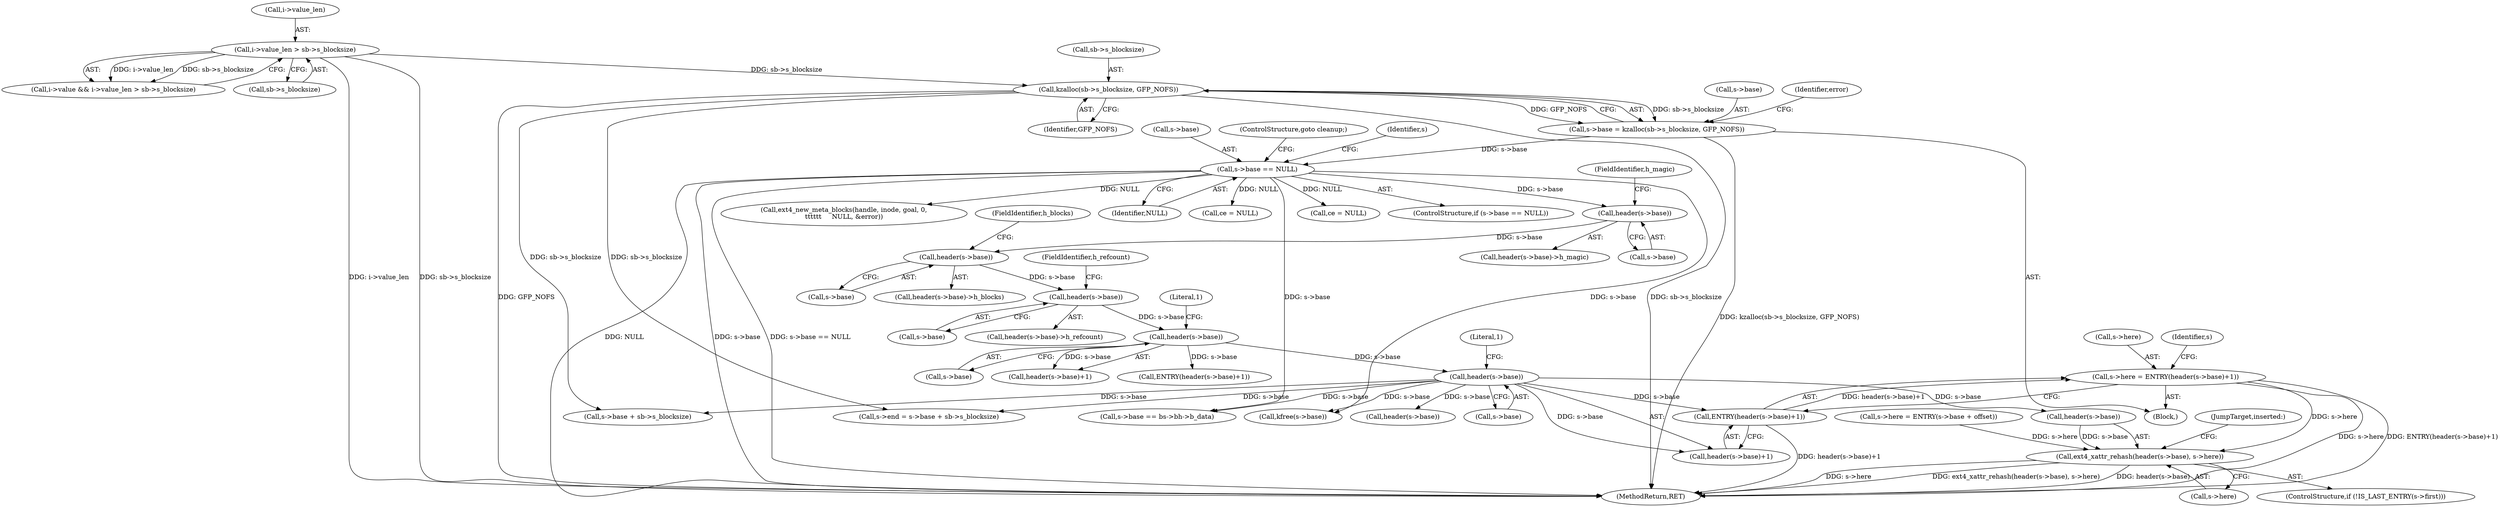 digraph "0_linux_82939d7999dfc1f1998c4b1c12e2f19edbdff272_3@pointer" {
"1000437" [label="(Call,s->here = ENTRY(header(s->base)+1))"];
"1000441" [label="(Call,ENTRY(header(s->base)+1))"];
"1000443" [label="(Call,header(s->base))"];
"1000432" [label="(Call,header(s->base))"];
"1000419" [label="(Call,header(s->base))"];
"1000410" [label="(Call,header(s->base))"];
"1000401" [label="(Call,header(s->base))"];
"1000393" [label="(Call,s->base == NULL)"];
"1000379" [label="(Call,s->base = kzalloc(sb->s_blocksize, GFP_NOFS))"];
"1000383" [label="(Call,kzalloc(sb->s_blocksize, GFP_NOFS))"];
"1000153" [label="(Call,i->value_len > sb->s_blocksize)"];
"1000479" [label="(Call,ext4_xattr_rehash(header(s->base), s->here))"];
"1000418" [label="(Call,header(s->base)->h_refcount)"];
"1000154" [label="(Call,i->value_len)"];
"1000479" [label="(Call,ext4_xattr_rehash(header(s->base), s->here))"];
"1000379" [label="(Call,s->base = kzalloc(sb->s_blocksize, GFP_NOFS))"];
"1000447" [label="(Literal,1)"];
"1000448" [label="(Call,s->end = s->base + sb->s_blocksize)"];
"1000438" [label="(Call,s->here)"];
"1000443" [label="(Call,header(s->base))"];
"1000414" [label="(FieldIdentifier,h_blocks)"];
"1000450" [label="(Identifier,s)"];
"1000380" [label="(Call,s->base)"];
"1000401" [label="(Call,header(s->base))"];
"1000499" [label="(Call,header(s->base))"];
"1000387" [label="(Identifier,GFP_NOFS)"];
"1000149" [label="(Call,i->value && i->value_len > sb->s_blocksize)"];
"1000441" [label="(Call,ENTRY(header(s->base)+1))"];
"1000402" [label="(Call,s->base)"];
"1000657" [label="(Call,ext4_new_meta_blocks(handle, inode, goal, 0,\n\t\t\t\t\t\t     NULL, &error))"];
"1000394" [label="(Call,s->base)"];
"1000409" [label="(Call,header(s->base)->h_blocks)"];
"1000432" [label="(Call,header(s->base))"];
"1000398" [label="(ControlStructure,goto cleanup;)"];
"1000397" [label="(Identifier,NULL)"];
"1000419" [label="(Call,header(s->base))"];
"1000793" [label="(Call,s->base == bs->bh->b_data)"];
"1000433" [label="(Call,s->base)"];
"1000389" [label="(Identifier,error)"];
"1000354" [label="(Call,s->here = ENTRY(s->base + offset))"];
"1000825" [label="(MethodReturn,RET)"];
"1000437" [label="(Call,s->here = ENTRY(header(s->base)+1))"];
"1000411" [label="(Call,s->base)"];
"1000563" [label="(Call,ce = NULL)"];
"1000444" [label="(Call,s->base)"];
"1000378" [label="(Block,)"];
"1000405" [label="(FieldIdentifier,h_magic)"];
"1000383" [label="(Call,kzalloc(sb->s_blocksize, GFP_NOFS))"];
"1000473" [label="(ControlStructure,if (!IS_LAST_ENTRY(s->first)))"];
"1000602" [label="(Call,ce = NULL)"];
"1000410" [label="(Call,header(s->base))"];
"1000442" [label="(Call,header(s->base)+1)"];
"1000153" [label="(Call,i->value_len > sb->s_blocksize)"];
"1000802" [label="(Call,kfree(s->base))"];
"1000436" [label="(Literal,1)"];
"1000487" [label="(JumpTarget,inserted:)"];
"1000392" [label="(ControlStructure,if (s->base == NULL))"];
"1000384" [label="(Call,sb->s_blocksize)"];
"1000420" [label="(Call,s->base)"];
"1000393" [label="(Call,s->base == NULL)"];
"1000431" [label="(Call,header(s->base)+1)"];
"1000480" [label="(Call,header(s->base))"];
"1000400" [label="(Call,header(s->base)->h_magic)"];
"1000484" [label="(Call,s->here)"];
"1000157" [label="(Call,sb->s_blocksize)"];
"1000430" [label="(Call,ENTRY(header(s->base)+1))"];
"1000423" [label="(FieldIdentifier,h_refcount)"];
"1000452" [label="(Call,s->base + sb->s_blocksize)"];
"1000403" [label="(Identifier,s)"];
"1000437" -> "1000378"  [label="AST: "];
"1000437" -> "1000441"  [label="CFG: "];
"1000438" -> "1000437"  [label="AST: "];
"1000441" -> "1000437"  [label="AST: "];
"1000450" -> "1000437"  [label="CFG: "];
"1000437" -> "1000825"  [label="DDG: s->here"];
"1000437" -> "1000825"  [label="DDG: ENTRY(header(s->base)+1)"];
"1000441" -> "1000437"  [label="DDG: header(s->base)+1"];
"1000437" -> "1000479"  [label="DDG: s->here"];
"1000441" -> "1000442"  [label="CFG: "];
"1000442" -> "1000441"  [label="AST: "];
"1000441" -> "1000825"  [label="DDG: header(s->base)+1"];
"1000443" -> "1000441"  [label="DDG: s->base"];
"1000443" -> "1000442"  [label="AST: "];
"1000443" -> "1000444"  [label="CFG: "];
"1000444" -> "1000443"  [label="AST: "];
"1000447" -> "1000443"  [label="CFG: "];
"1000443" -> "1000442"  [label="DDG: s->base"];
"1000432" -> "1000443"  [label="DDG: s->base"];
"1000443" -> "1000448"  [label="DDG: s->base"];
"1000443" -> "1000452"  [label="DDG: s->base"];
"1000443" -> "1000480"  [label="DDG: s->base"];
"1000443" -> "1000499"  [label="DDG: s->base"];
"1000443" -> "1000793"  [label="DDG: s->base"];
"1000443" -> "1000802"  [label="DDG: s->base"];
"1000432" -> "1000431"  [label="AST: "];
"1000432" -> "1000433"  [label="CFG: "];
"1000433" -> "1000432"  [label="AST: "];
"1000436" -> "1000432"  [label="CFG: "];
"1000432" -> "1000430"  [label="DDG: s->base"];
"1000432" -> "1000431"  [label="DDG: s->base"];
"1000419" -> "1000432"  [label="DDG: s->base"];
"1000419" -> "1000418"  [label="AST: "];
"1000419" -> "1000420"  [label="CFG: "];
"1000420" -> "1000419"  [label="AST: "];
"1000423" -> "1000419"  [label="CFG: "];
"1000410" -> "1000419"  [label="DDG: s->base"];
"1000410" -> "1000409"  [label="AST: "];
"1000410" -> "1000411"  [label="CFG: "];
"1000411" -> "1000410"  [label="AST: "];
"1000414" -> "1000410"  [label="CFG: "];
"1000401" -> "1000410"  [label="DDG: s->base"];
"1000401" -> "1000400"  [label="AST: "];
"1000401" -> "1000402"  [label="CFG: "];
"1000402" -> "1000401"  [label="AST: "];
"1000405" -> "1000401"  [label="CFG: "];
"1000393" -> "1000401"  [label="DDG: s->base"];
"1000393" -> "1000392"  [label="AST: "];
"1000393" -> "1000397"  [label="CFG: "];
"1000394" -> "1000393"  [label="AST: "];
"1000397" -> "1000393"  [label="AST: "];
"1000398" -> "1000393"  [label="CFG: "];
"1000403" -> "1000393"  [label="CFG: "];
"1000393" -> "1000825"  [label="DDG: NULL"];
"1000393" -> "1000825"  [label="DDG: s->base"];
"1000393" -> "1000825"  [label="DDG: s->base == NULL"];
"1000379" -> "1000393"  [label="DDG: s->base"];
"1000393" -> "1000563"  [label="DDG: NULL"];
"1000393" -> "1000602"  [label="DDG: NULL"];
"1000393" -> "1000657"  [label="DDG: NULL"];
"1000393" -> "1000793"  [label="DDG: s->base"];
"1000393" -> "1000802"  [label="DDG: s->base"];
"1000379" -> "1000378"  [label="AST: "];
"1000379" -> "1000383"  [label="CFG: "];
"1000380" -> "1000379"  [label="AST: "];
"1000383" -> "1000379"  [label="AST: "];
"1000389" -> "1000379"  [label="CFG: "];
"1000379" -> "1000825"  [label="DDG: kzalloc(sb->s_blocksize, GFP_NOFS)"];
"1000383" -> "1000379"  [label="DDG: sb->s_blocksize"];
"1000383" -> "1000379"  [label="DDG: GFP_NOFS"];
"1000383" -> "1000387"  [label="CFG: "];
"1000384" -> "1000383"  [label="AST: "];
"1000387" -> "1000383"  [label="AST: "];
"1000383" -> "1000825"  [label="DDG: sb->s_blocksize"];
"1000383" -> "1000825"  [label="DDG: GFP_NOFS"];
"1000153" -> "1000383"  [label="DDG: sb->s_blocksize"];
"1000383" -> "1000448"  [label="DDG: sb->s_blocksize"];
"1000383" -> "1000452"  [label="DDG: sb->s_blocksize"];
"1000153" -> "1000149"  [label="AST: "];
"1000153" -> "1000157"  [label="CFG: "];
"1000154" -> "1000153"  [label="AST: "];
"1000157" -> "1000153"  [label="AST: "];
"1000149" -> "1000153"  [label="CFG: "];
"1000153" -> "1000825"  [label="DDG: sb->s_blocksize"];
"1000153" -> "1000825"  [label="DDG: i->value_len"];
"1000153" -> "1000149"  [label="DDG: i->value_len"];
"1000153" -> "1000149"  [label="DDG: sb->s_blocksize"];
"1000479" -> "1000473"  [label="AST: "];
"1000479" -> "1000484"  [label="CFG: "];
"1000480" -> "1000479"  [label="AST: "];
"1000484" -> "1000479"  [label="AST: "];
"1000487" -> "1000479"  [label="CFG: "];
"1000479" -> "1000825"  [label="DDG: ext4_xattr_rehash(header(s->base), s->here)"];
"1000479" -> "1000825"  [label="DDG: header(s->base)"];
"1000479" -> "1000825"  [label="DDG: s->here"];
"1000480" -> "1000479"  [label="DDG: s->base"];
"1000354" -> "1000479"  [label="DDG: s->here"];
}

